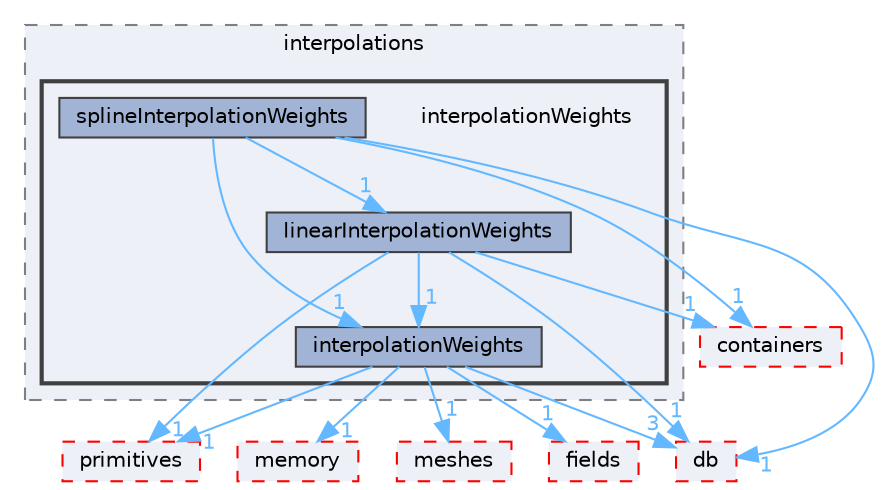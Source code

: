digraph "src/OpenFOAM/interpolations/interpolationWeights"
{
 // LATEX_PDF_SIZE
  bgcolor="transparent";
  edge [fontname=Helvetica,fontsize=10,labelfontname=Helvetica,labelfontsize=10];
  node [fontname=Helvetica,fontsize=10,shape=box,height=0.2,width=0.4];
  compound=true
  subgraph clusterdir_e764f87aebd421bcba631b254777cd25 {
    graph [ bgcolor="#edf0f7", pencolor="grey50", label="interpolations", fontname=Helvetica,fontsize=10 style="filled,dashed", URL="dir_e764f87aebd421bcba631b254777cd25.html",tooltip=""]
  subgraph clusterdir_cb8fa07fd9be2ed302d73f31d0bb935b {
    graph [ bgcolor="#edf0f7", pencolor="grey25", label="", fontname=Helvetica,fontsize=10 style="filled,bold", URL="dir_cb8fa07fd9be2ed302d73f31d0bb935b.html",tooltip=""]
    dir_cb8fa07fd9be2ed302d73f31d0bb935b [shape=plaintext, label="interpolationWeights"];
  dir_73c894a9801cbaa56688b14a06518e12 [label="interpolationWeights", fillcolor="#a2b4d6", color="grey25", style="filled", URL="dir_73c894a9801cbaa56688b14a06518e12.html",tooltip=""];
  dir_48c40396fab34b639ef7f610ff7b1944 [label="linearInterpolationWeights", fillcolor="#a2b4d6", color="grey25", style="filled", URL="dir_48c40396fab34b639ef7f610ff7b1944.html",tooltip=""];
  dir_be8fc40d33dcc91e82a9754be071b3fa [label="splineInterpolationWeights", fillcolor="#a2b4d6", color="grey25", style="filled", URL="dir_be8fc40d33dcc91e82a9754be071b3fa.html",tooltip=""];
  }
  }
  dir_63c634f7a7cfd679ac26c67fb30fc32f [label="db", fillcolor="#edf0f7", color="red", style="filled,dashed", URL="dir_63c634f7a7cfd679ac26c67fb30fc32f.html",tooltip=""];
  dir_962442b8f989d5529fab5e0f0e4ffb74 [label="fields", fillcolor="#edf0f7", color="red", style="filled,dashed", URL="dir_962442b8f989d5529fab5e0f0e4ffb74.html",tooltip=""];
  dir_385a22dcc2f7120acb0f1a7a832b3b8d [label="memory", fillcolor="#edf0f7", color="red", style="filled,dashed", URL="dir_385a22dcc2f7120acb0f1a7a832b3b8d.html",tooltip=""];
  dir_aa2423979fb45fc41c393a5db370ab21 [label="meshes", fillcolor="#edf0f7", color="red", style="filled,dashed", URL="dir_aa2423979fb45fc41c393a5db370ab21.html",tooltip=""];
  dir_3e50f45338116b169052b428016851aa [label="primitives", fillcolor="#edf0f7", color="red", style="filled,dashed", URL="dir_3e50f45338116b169052b428016851aa.html",tooltip=""];
  dir_19d0872053bde092be81d7fe3f56cbf7 [label="containers", fillcolor="#edf0f7", color="red", style="filled,dashed", URL="dir_19d0872053bde092be81d7fe3f56cbf7.html",tooltip=""];
  dir_73c894a9801cbaa56688b14a06518e12->dir_385a22dcc2f7120acb0f1a7a832b3b8d [headlabel="1", labeldistance=1.5 headhref="dir_001940_002352.html" href="dir_001940_002352.html" color="steelblue1" fontcolor="steelblue1"];
  dir_73c894a9801cbaa56688b14a06518e12->dir_3e50f45338116b169052b428016851aa [headlabel="1", labeldistance=1.5 headhref="dir_001940_003069.html" href="dir_001940_003069.html" color="steelblue1" fontcolor="steelblue1"];
  dir_73c894a9801cbaa56688b14a06518e12->dir_63c634f7a7cfd679ac26c67fb30fc32f [headlabel="3", labeldistance=1.5 headhref="dir_001940_000817.html" href="dir_001940_000817.html" color="steelblue1" fontcolor="steelblue1"];
  dir_73c894a9801cbaa56688b14a06518e12->dir_962442b8f989d5529fab5e0f0e4ffb74 [headlabel="1", labeldistance=1.5 headhref="dir_001940_001335.html" href="dir_001940_001335.html" color="steelblue1" fontcolor="steelblue1"];
  dir_73c894a9801cbaa56688b14a06518e12->dir_aa2423979fb45fc41c393a5db370ab21 [headlabel="1", labeldistance=1.5 headhref="dir_001940_002368.html" href="dir_001940_002368.html" color="steelblue1" fontcolor="steelblue1"];
  dir_48c40396fab34b639ef7f610ff7b1944->dir_19d0872053bde092be81d7fe3f56cbf7 [headlabel="1", labeldistance=1.5 headhref="dir_002197_000669.html" href="dir_002197_000669.html" color="steelblue1" fontcolor="steelblue1"];
  dir_48c40396fab34b639ef7f610ff7b1944->dir_3e50f45338116b169052b428016851aa [headlabel="1", labeldistance=1.5 headhref="dir_002197_003069.html" href="dir_002197_003069.html" color="steelblue1" fontcolor="steelblue1"];
  dir_48c40396fab34b639ef7f610ff7b1944->dir_63c634f7a7cfd679ac26c67fb30fc32f [headlabel="1", labeldistance=1.5 headhref="dir_002197_000817.html" href="dir_002197_000817.html" color="steelblue1" fontcolor="steelblue1"];
  dir_48c40396fab34b639ef7f610ff7b1944->dir_73c894a9801cbaa56688b14a06518e12 [headlabel="1", labeldistance=1.5 headhref="dir_002197_001940.html" href="dir_002197_001940.html" color="steelblue1" fontcolor="steelblue1"];
  dir_be8fc40d33dcc91e82a9754be071b3fa->dir_19d0872053bde092be81d7fe3f56cbf7 [headlabel="1", labeldistance=1.5 headhref="dir_003713_000669.html" href="dir_003713_000669.html" color="steelblue1" fontcolor="steelblue1"];
  dir_be8fc40d33dcc91e82a9754be071b3fa->dir_48c40396fab34b639ef7f610ff7b1944 [headlabel="1", labeldistance=1.5 headhref="dir_003713_002197.html" href="dir_003713_002197.html" color="steelblue1" fontcolor="steelblue1"];
  dir_be8fc40d33dcc91e82a9754be071b3fa->dir_63c634f7a7cfd679ac26c67fb30fc32f [headlabel="1", labeldistance=1.5 headhref="dir_003713_000817.html" href="dir_003713_000817.html" color="steelblue1" fontcolor="steelblue1"];
  dir_be8fc40d33dcc91e82a9754be071b3fa->dir_73c894a9801cbaa56688b14a06518e12 [headlabel="1", labeldistance=1.5 headhref="dir_003713_001940.html" href="dir_003713_001940.html" color="steelblue1" fontcolor="steelblue1"];
}
